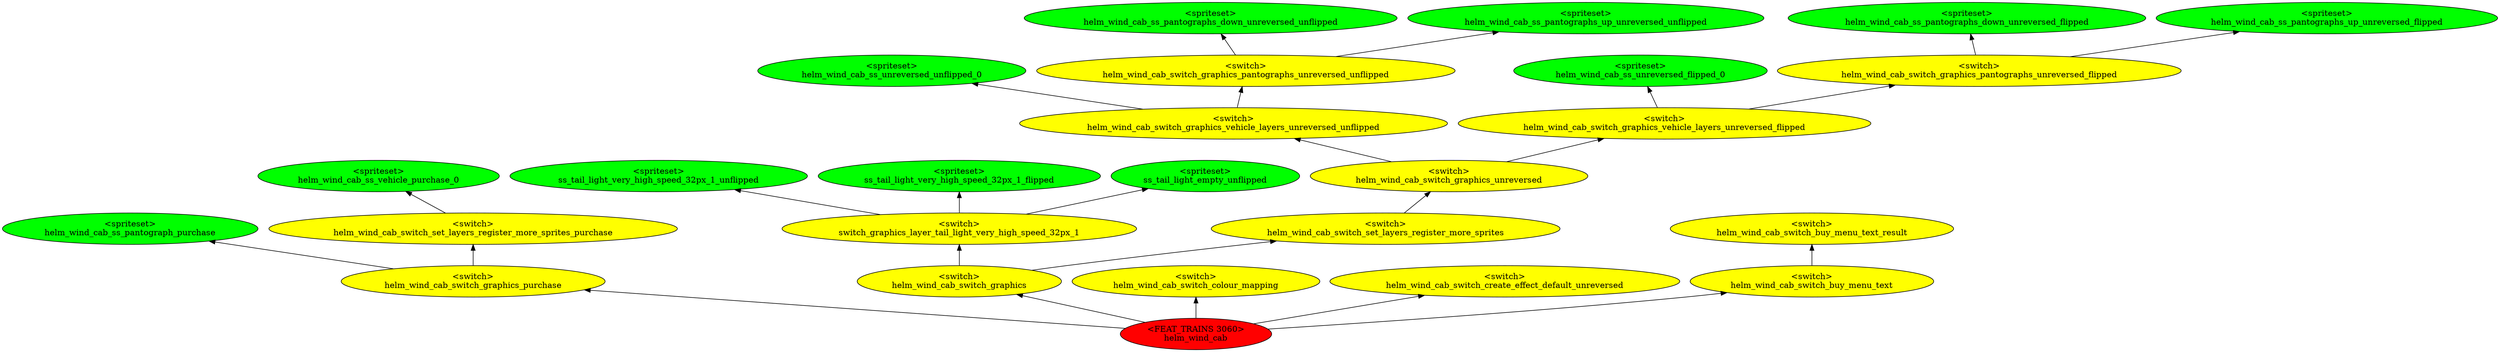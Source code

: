digraph {
rankdir="BT"
ss_tail_light_very_high_speed_32px_1_unflipped [fillcolor=green style="filled" label="<spriteset>\nss_tail_light_very_high_speed_32px_1_unflipped"]
ss_tail_light_very_high_speed_32px_1_flipped [fillcolor=green style="filled" label="<spriteset>\nss_tail_light_very_high_speed_32px_1_flipped"]
ss_tail_light_empty_unflipped [fillcolor=green style="filled" label="<spriteset>\nss_tail_light_empty_unflipped"]
switch_graphics_layer_tail_light_very_high_speed_32px_1 [fillcolor=yellow style="filled" label="<switch>\nswitch_graphics_layer_tail_light_very_high_speed_32px_1"]
helm_wind_cab_ss_unreversed_unflipped_0 [fillcolor=green style="filled" label="<spriteset>\nhelm_wind_cab_ss_unreversed_unflipped_0"]
helm_wind_cab_ss_pantographs_down_unreversed_unflipped [fillcolor=green style="filled" label="<spriteset>\nhelm_wind_cab_ss_pantographs_down_unreversed_unflipped"]
helm_wind_cab_ss_pantographs_up_unreversed_unflipped [fillcolor=green style="filled" label="<spriteset>\nhelm_wind_cab_ss_pantographs_up_unreversed_unflipped"]
helm_wind_cab_switch_graphics_pantographs_unreversed_unflipped [fillcolor=yellow style="filled" label="<switch>\nhelm_wind_cab_switch_graphics_pantographs_unreversed_unflipped"]
helm_wind_cab_switch_graphics_vehicle_layers_unreversed_unflipped [fillcolor=yellow style="filled" label="<switch>\nhelm_wind_cab_switch_graphics_vehicle_layers_unreversed_unflipped"]
helm_wind_cab_ss_unreversed_flipped_0 [fillcolor=green style="filled" label="<spriteset>\nhelm_wind_cab_ss_unreversed_flipped_0"]
helm_wind_cab_ss_pantographs_down_unreversed_flipped [fillcolor=green style="filled" label="<spriteset>\nhelm_wind_cab_ss_pantographs_down_unreversed_flipped"]
helm_wind_cab_ss_pantographs_up_unreversed_flipped [fillcolor=green style="filled" label="<spriteset>\nhelm_wind_cab_ss_pantographs_up_unreversed_flipped"]
helm_wind_cab_switch_graphics_pantographs_unreversed_flipped [fillcolor=yellow style="filled" label="<switch>\nhelm_wind_cab_switch_graphics_pantographs_unreversed_flipped"]
helm_wind_cab_switch_graphics_vehicle_layers_unreversed_flipped [fillcolor=yellow style="filled" label="<switch>\nhelm_wind_cab_switch_graphics_vehicle_layers_unreversed_flipped"]
helm_wind_cab_switch_graphics_unreversed [fillcolor=yellow style="filled" label="<switch>\nhelm_wind_cab_switch_graphics_unreversed"]
helm_wind_cab_ss_vehicle_purchase_0 [fillcolor=green style="filled" label="<spriteset>\nhelm_wind_cab_ss_vehicle_purchase_0"]
helm_wind_cab_ss_pantograph_purchase [fillcolor=green style="filled" label="<spriteset>\nhelm_wind_cab_ss_pantograph_purchase"]
helm_wind_cab_switch_set_layers_register_more_sprites_purchase [fillcolor=yellow style="filled" label="<switch>\nhelm_wind_cab_switch_set_layers_register_more_sprites_purchase"]
helm_wind_cab_switch_graphics_purchase [fillcolor=yellow style="filled" label="<switch>\nhelm_wind_cab_switch_graphics_purchase"]
helm_wind_cab_switch_set_layers_register_more_sprites [fillcolor=yellow style="filled" label="<switch>\nhelm_wind_cab_switch_set_layers_register_more_sprites"]
helm_wind_cab_switch_graphics [fillcolor=yellow style="filled" label="<switch>\nhelm_wind_cab_switch_graphics"]
helm_wind_cab_switch_colour_mapping [fillcolor=yellow style="filled" label="<switch>\nhelm_wind_cab_switch_colour_mapping"]
helm_wind_cab_switch_create_effect_default_unreversed [fillcolor=yellow style="filled" label="<switch>\nhelm_wind_cab_switch_create_effect_default_unreversed"]
helm_wind_cab_switch_buy_menu_text_result [fillcolor=yellow style="filled" label="<switch>\nhelm_wind_cab_switch_buy_menu_text_result"]
helm_wind_cab_switch_buy_menu_text [fillcolor=yellow style="filled" label="<switch>\nhelm_wind_cab_switch_buy_menu_text"]
helm_wind_cab [fillcolor=red style="filled" label="<FEAT_TRAINS 3060>\nhelm_wind_cab"]
helm_wind_cab_switch_graphics_vehicle_layers_unreversed_unflipped->helm_wind_cab_switch_graphics_pantographs_unreversed_unflipped
helm_wind_cab_switch_graphics_purchase->helm_wind_cab_switch_set_layers_register_more_sprites_purchase
helm_wind_cab_switch_graphics_pantographs_unreversed_unflipped->helm_wind_cab_ss_pantographs_down_unreversed_unflipped
helm_wind_cab_switch_graphics->switch_graphics_layer_tail_light_very_high_speed_32px_1
switch_graphics_layer_tail_light_very_high_speed_32px_1->ss_tail_light_empty_unflipped
helm_wind_cab->helm_wind_cab_switch_colour_mapping
helm_wind_cab_switch_graphics_pantographs_unreversed_flipped->helm_wind_cab_ss_pantographs_up_unreversed_flipped
helm_wind_cab->helm_wind_cab_switch_buy_menu_text
helm_wind_cab_switch_graphics_purchase->helm_wind_cab_ss_pantograph_purchase
helm_wind_cab_switch_set_layers_register_more_sprites->helm_wind_cab_switch_graphics_unreversed
switch_graphics_layer_tail_light_very_high_speed_32px_1->ss_tail_light_very_high_speed_32px_1_flipped
helm_wind_cab_switch_graphics_vehicle_layers_unreversed_flipped->helm_wind_cab_switch_graphics_pantographs_unreversed_flipped
helm_wind_cab_switch_graphics_vehicle_layers_unreversed_unflipped->helm_wind_cab_ss_unreversed_unflipped_0
helm_wind_cab_switch_buy_menu_text->helm_wind_cab_switch_buy_menu_text_result
helm_wind_cab_switch_graphics_vehicle_layers_unreversed_flipped->helm_wind_cab_ss_unreversed_flipped_0
helm_wind_cab_switch_set_layers_register_more_sprites_purchase->helm_wind_cab_ss_vehicle_purchase_0
helm_wind_cab_switch_graphics_pantographs_unreversed_unflipped->helm_wind_cab_ss_pantographs_up_unreversed_unflipped
switch_graphics_layer_tail_light_very_high_speed_32px_1->ss_tail_light_very_high_speed_32px_1_unflipped
helm_wind_cab->helm_wind_cab_switch_graphics
helm_wind_cab_switch_graphics->helm_wind_cab_switch_set_layers_register_more_sprites
helm_wind_cab->helm_wind_cab_switch_graphics_purchase
helm_wind_cab_switch_graphics_pantographs_unreversed_flipped->helm_wind_cab_ss_pantographs_down_unreversed_flipped
helm_wind_cab_switch_graphics_unreversed->helm_wind_cab_switch_graphics_vehicle_layers_unreversed_flipped
helm_wind_cab_switch_graphics_unreversed->helm_wind_cab_switch_graphics_vehicle_layers_unreversed_unflipped
helm_wind_cab->helm_wind_cab_switch_create_effect_default_unreversed
}
